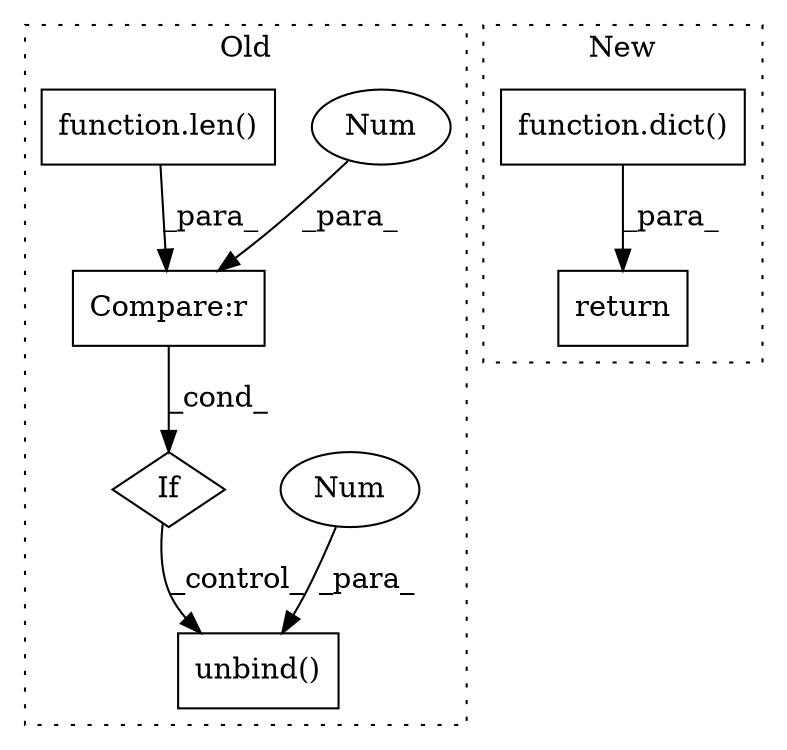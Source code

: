 digraph G {
subgraph cluster0 {
1 [label="unbind()" a="75" s="1537,1558" l="13,1" shape="box"];
3 [label="If" a="96" s="1447" l="3" shape="diamond"];
4 [label="Compare:r" a="40" s="1450" l="21" shape="box"];
5 [label="Num" a="76" s="1557" l="1" shape="ellipse"];
6 [label="Num" a="76" s="1470" l="1" shape="ellipse"];
7 [label="function.len()" a="75" s="1450,1465" l="4,1" shape="box"];
label = "Old";
style="dotted";
}
subgraph cluster1 {
2 [label="return" a="93" s="2513" l="7" shape="box"];
8 [label="function.dict()" a="75" s="2521,2552" l="5,1" shape="box"];
label = "New";
style="dotted";
}
3 -> 1 [label="_control_"];
4 -> 3 [label="_cond_"];
5 -> 1 [label="_para_"];
6 -> 4 [label="_para_"];
7 -> 4 [label="_para_"];
8 -> 2 [label="_para_"];
}